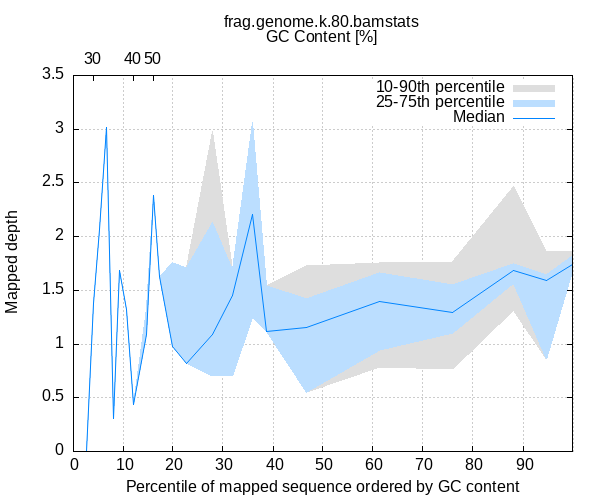 
            set terminal png size 600,500 truecolor
            set output "frag.genome.k.80/gc-depth.png"
            set grid xtics ytics y2tics back lc rgb "#cccccc"
            set ylabel "Mapped depth"
            set xlabel "Percentile of mapped sequence ordered by GC content"
            set x2label "GC Content [%]"
            set title "frag.genome.k.80.bamstats"
            set x2tics ("30" 4.000,"40" 12.000,"50" 16.000)
            set xtics nomirror
            set xrange [0.1:99.9]

            plot '-' using 1:2:3 with filledcurve lt 1 lc rgb "#dedede" t '10-90th percentile' , \
                 '-' using 1:2:3 with filledcurve lt 1 lc rgb "#bbdeff" t '25-75th percentile' , \
                 '-' using 1:2 with lines lc rgb "#0084ff" t 'Median'
        2.667	0.000	0.000
4.000	1.380	1.380
5.333	2.070	2.070
6.667	3.015	3.015
8.000	0.305	0.305
9.333	1.685	1.685
10.667	1.325	1.325
12.000	0.440	0.440
14.667	1.090	1.330
16.000	2.380	2.380
17.333	1.630	1.630
20.000	0.975	1.760
22.667	0.820	1.710
28.000	0.695	2.980
32.000	0.695	1.690
36.000	1.250	3.065
38.667	1.120	1.545
46.667	0.545	1.730
61.333	0.785	1.760
76.000	0.760	1.770
88.000	1.315	2.470
94.667	0.860	1.865
100.000	1.715	1.865
end
2.667	0.000	0.000
4.000	1.380	1.380
5.333	2.070	2.070
6.667	3.015	3.015
8.000	0.305	0.305
9.333	1.685	1.685
10.667	1.325	1.325
12.000	0.440	0.440
14.667	1.090	1.330
16.000	2.380	2.380
17.333	1.630	1.630
20.000	0.975	1.760
22.667	0.820	1.710
28.000	0.695	2.135
32.000	0.695	1.690
36.000	1.250	3.065
38.667	1.120	1.545
46.667	0.545	1.425
61.333	0.940	1.665
76.000	1.100	1.550
88.000	1.560	1.750
94.667	0.860	1.650
100.000	1.715	1.835
end
2.667	0.000
4.000	1.380
5.333	2.070
6.667	3.015
8.000	0.305
9.333	1.685
10.667	1.325
12.000	0.440
14.667	1.090
16.000	2.380
17.333	1.630
20.000	0.975
22.667	0.820
28.000	1.090
32.000	1.455
36.000	2.205
38.667	1.120
46.667	1.150
61.333	1.395
76.000	1.295
88.000	1.685
94.667	1.595
100.000	1.750
end
